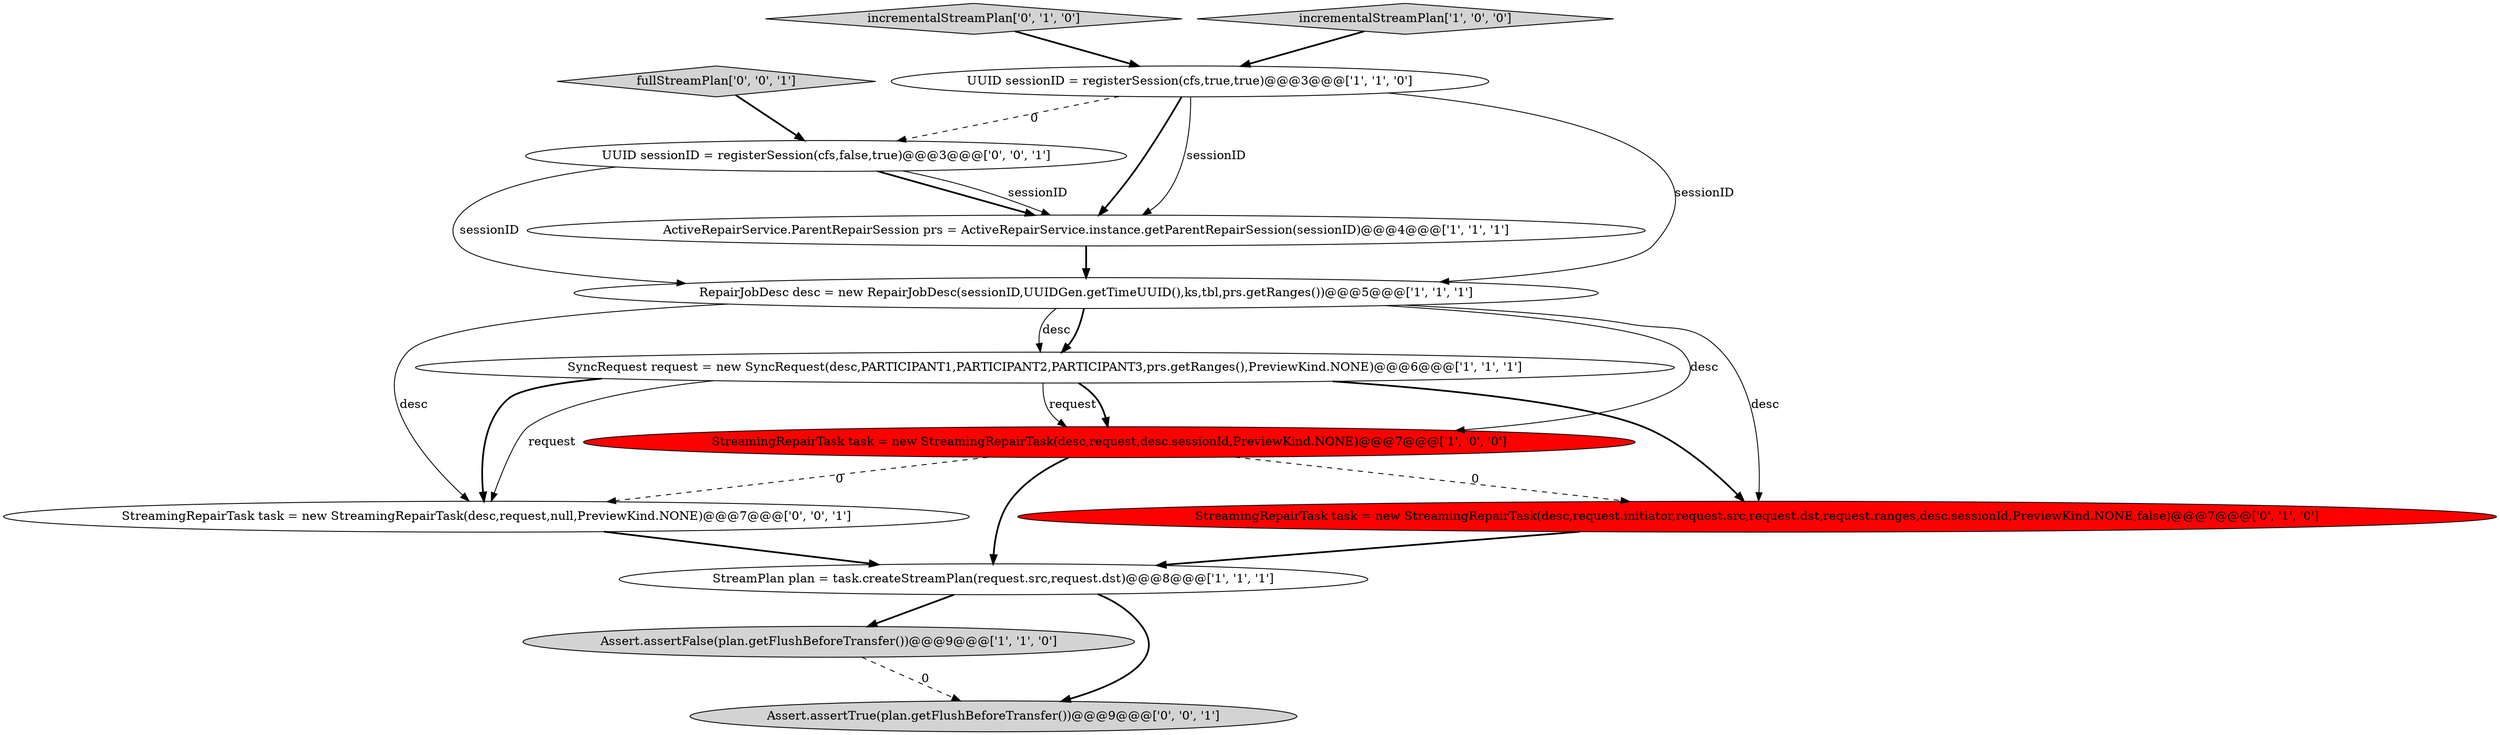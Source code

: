 digraph {
3 [style = filled, label = "SyncRequest request = new SyncRequest(desc,PARTICIPANT1,PARTICIPANT2,PARTICIPANT3,prs.getRanges(),PreviewKind.NONE)@@@6@@@['1', '1', '1']", fillcolor = white, shape = ellipse image = "AAA0AAABBB1BBB"];
4 [style = filled, label = "Assert.assertFalse(plan.getFlushBeforeTransfer())@@@9@@@['1', '1', '0']", fillcolor = lightgray, shape = ellipse image = "AAA0AAABBB1BBB"];
0 [style = filled, label = "ActiveRepairService.ParentRepairSession prs = ActiveRepairService.instance.getParentRepairSession(sessionID)@@@4@@@['1', '1', '1']", fillcolor = white, shape = ellipse image = "AAA0AAABBB1BBB"];
7 [style = filled, label = "StreamingRepairTask task = new StreamingRepairTask(desc,request,desc.sessionId,PreviewKind.NONE)@@@7@@@['1', '0', '0']", fillcolor = red, shape = ellipse image = "AAA1AAABBB1BBB"];
12 [style = filled, label = "UUID sessionID = registerSession(cfs,false,true)@@@3@@@['0', '0', '1']", fillcolor = white, shape = ellipse image = "AAA0AAABBB3BBB"];
8 [style = filled, label = "StreamingRepairTask task = new StreamingRepairTask(desc,request.initiator,request.src,request.dst,request.ranges,desc.sessionId,PreviewKind.NONE,false)@@@7@@@['0', '1', '0']", fillcolor = red, shape = ellipse image = "AAA1AAABBB2BBB"];
2 [style = filled, label = "StreamPlan plan = task.createStreamPlan(request.src,request.dst)@@@8@@@['1', '1', '1']", fillcolor = white, shape = ellipse image = "AAA0AAABBB1BBB"];
13 [style = filled, label = "fullStreamPlan['0', '0', '1']", fillcolor = lightgray, shape = diamond image = "AAA0AAABBB3BBB"];
6 [style = filled, label = "UUID sessionID = registerSession(cfs,true,true)@@@3@@@['1', '1', '0']", fillcolor = white, shape = ellipse image = "AAA0AAABBB1BBB"];
11 [style = filled, label = "Assert.assertTrue(plan.getFlushBeforeTransfer())@@@9@@@['0', '0', '1']", fillcolor = lightgray, shape = ellipse image = "AAA0AAABBB3BBB"];
9 [style = filled, label = "incrementalStreamPlan['0', '1', '0']", fillcolor = lightgray, shape = diamond image = "AAA0AAABBB2BBB"];
1 [style = filled, label = "RepairJobDesc desc = new RepairJobDesc(sessionID,UUIDGen.getTimeUUID(),ks,tbl,prs.getRanges())@@@5@@@['1', '1', '1']", fillcolor = white, shape = ellipse image = "AAA0AAABBB1BBB"];
5 [style = filled, label = "incrementalStreamPlan['1', '0', '0']", fillcolor = lightgray, shape = diamond image = "AAA0AAABBB1BBB"];
10 [style = filled, label = "StreamingRepairTask task = new StreamingRepairTask(desc,request,null,PreviewKind.NONE)@@@7@@@['0', '0', '1']", fillcolor = white, shape = ellipse image = "AAA0AAABBB3BBB"];
3->7 [style = solid, label="request"];
6->0 [style = solid, label="sessionID"];
12->1 [style = solid, label="sessionID"];
7->8 [style = dashed, label="0"];
1->3 [style = bold, label=""];
1->8 [style = solid, label="desc"];
6->0 [style = bold, label=""];
2->4 [style = bold, label=""];
12->0 [style = bold, label=""];
9->6 [style = bold, label=""];
6->12 [style = dashed, label="0"];
1->7 [style = solid, label="desc"];
3->10 [style = bold, label=""];
1->10 [style = solid, label="desc"];
3->10 [style = solid, label="request"];
13->12 [style = bold, label=""];
5->6 [style = bold, label=""];
8->2 [style = bold, label=""];
3->7 [style = bold, label=""];
7->2 [style = bold, label=""];
0->1 [style = bold, label=""];
3->8 [style = bold, label=""];
7->10 [style = dashed, label="0"];
10->2 [style = bold, label=""];
6->1 [style = solid, label="sessionID"];
4->11 [style = dashed, label="0"];
12->0 [style = solid, label="sessionID"];
2->11 [style = bold, label=""];
1->3 [style = solid, label="desc"];
}
